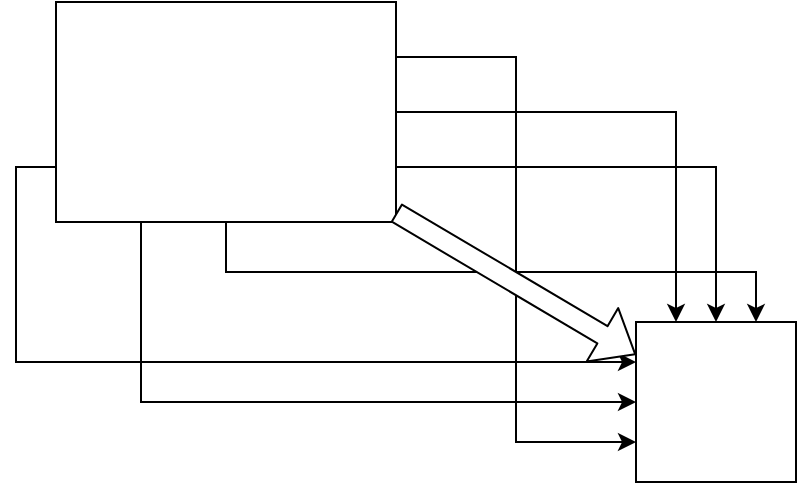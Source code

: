 <mxGraphModel dx="456" dy="431" grid="1" gridSize="10" guides="1" tooltips="1" connect="1" arrows="1" fold="1" page="1" pageScale="1" pageWidth="850" pageHeight="1100" background="#ffffff"><root><mxCell id="0"/><mxCell id="1" parent="0"/><mxCell id="2" value="" style="whiteSpace=wrap;html=1;aspect=fixed;" parent="1" vertex="1"><mxGeometry x="450" y="270" width="80" height="80" as="geometry"/></mxCell><mxCell id="5" style="edgeStyle=orthogonalEdgeStyle;rounded=0;html=1;exitX=0.5;exitY=1;entryX=0.75;entryY=0;jettySize=auto;orthogonalLoop=1;" edge="1" parent="1" source="3" target="2"><mxGeometry relative="1" as="geometry"/></mxCell><mxCell id="6" style="edgeStyle=orthogonalEdgeStyle;rounded=0;html=1;exitX=1;exitY=0.25;entryX=0;entryY=0.75;jettySize=auto;orthogonalLoop=1;" edge="1" parent="1" source="3" target="2"><mxGeometry relative="1" as="geometry"/></mxCell><mxCell id="7" style="edgeStyle=orthogonalEdgeStyle;rounded=0;html=1;exitX=0;exitY=0.75;entryX=0;entryY=0.25;jettySize=auto;orthogonalLoop=1;" edge="1" parent="1" source="3" target="2"><mxGeometry relative="1" as="geometry"/></mxCell><mxCell id="8" style="edgeStyle=orthogonalEdgeStyle;rounded=0;html=1;exitX=0.25;exitY=1;entryX=0;entryY=0.5;jettySize=auto;orthogonalLoop=1;" edge="1" parent="1" source="3" target="2"><mxGeometry relative="1" as="geometry"/></mxCell><mxCell id="9" style="edgeStyle=orthogonalEdgeStyle;rounded=0;html=1;entryX=0.25;entryY=0;jettySize=auto;orthogonalLoop=1;" edge="1" parent="1" source="3" target="2"><mxGeometry relative="1" as="geometry"/></mxCell><mxCell id="10" style="edgeStyle=orthogonalEdgeStyle;rounded=0;html=1;exitX=1;exitY=0.75;entryX=0.5;entryY=0;jettySize=auto;orthogonalLoop=1;" edge="1" parent="1" source="3" target="2"><mxGeometry relative="1" as="geometry"/></mxCell><mxCell id="3" value="" style="rounded=0;whiteSpace=wrap;html=1;" vertex="1" parent="1"><mxGeometry x="160" y="110" width="170" height="110" as="geometry"/></mxCell><mxCell id="4" value="" style="shape=flexArrow;endArrow=classic;html=1;fillColor=#ffffff;" edge="1" parent="1" source="3" target="2"><mxGeometry width="50" height="50" relative="1" as="geometry"><mxPoint x="160" y="420" as="sourcePoint"/><mxPoint x="210" y="370" as="targetPoint"/></mxGeometry></mxCell></root></mxGraphModel>